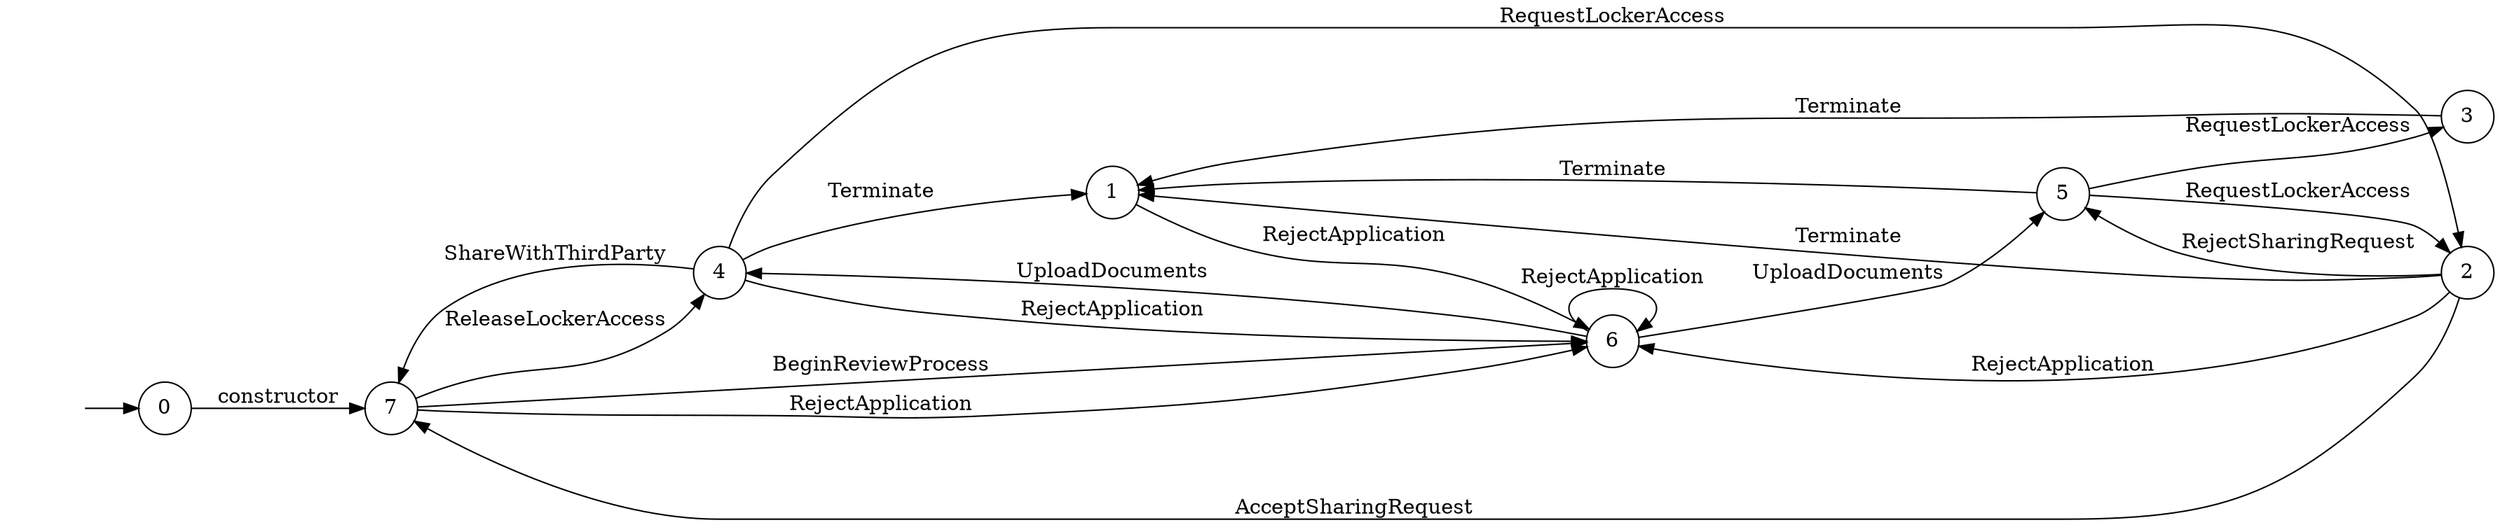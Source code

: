 digraph "Dapp-Automata-data/fuzzer/testnetdata-model-rq1-fix/DigitalLocker/FSM-6" {
	graph [rankdir=LR]
	"" [label="" shape=plaintext]
	4 [label=4 shape=circle]
	5 [label=5 shape=circle]
	7 [label=7 shape=circle]
	3 [label=3 shape=circle]
	6 [label=6 shape=circle]
	0 [label=0 shape=circle]
	2 [label=2 shape=circle]
	1 [label=1 shape=circle]
	"" -> 0 [label=""]
	0 -> 7 [label=constructor]
	7 -> 6 [label=BeginReviewProcess]
	7 -> 6 [label=RejectApplication]
	7 -> 4 [label=ReleaseLockerAccess]
	5 -> 2 [label=RequestLockerAccess]
	5 -> 3 [label=RequestLockerAccess]
	5 -> 1 [label=Terminate]
	3 -> 1 [label=Terminate]
	2 -> 6 [label=RejectApplication]
	2 -> 1 [label=Terminate]
	2 -> 5 [label=RejectSharingRequest]
	2 -> 7 [label=AcceptSharingRequest]
	4 -> 6 [label=RejectApplication]
	4 -> 7 [label=ShareWithThirdParty]
	4 -> 2 [label=RequestLockerAccess]
	4 -> 1 [label=Terminate]
	1 -> 6 [label=RejectApplication]
	6 -> 6 [label=RejectApplication]
	6 -> 4 [label=UploadDocuments]
	6 -> 5 [label=UploadDocuments]
}
